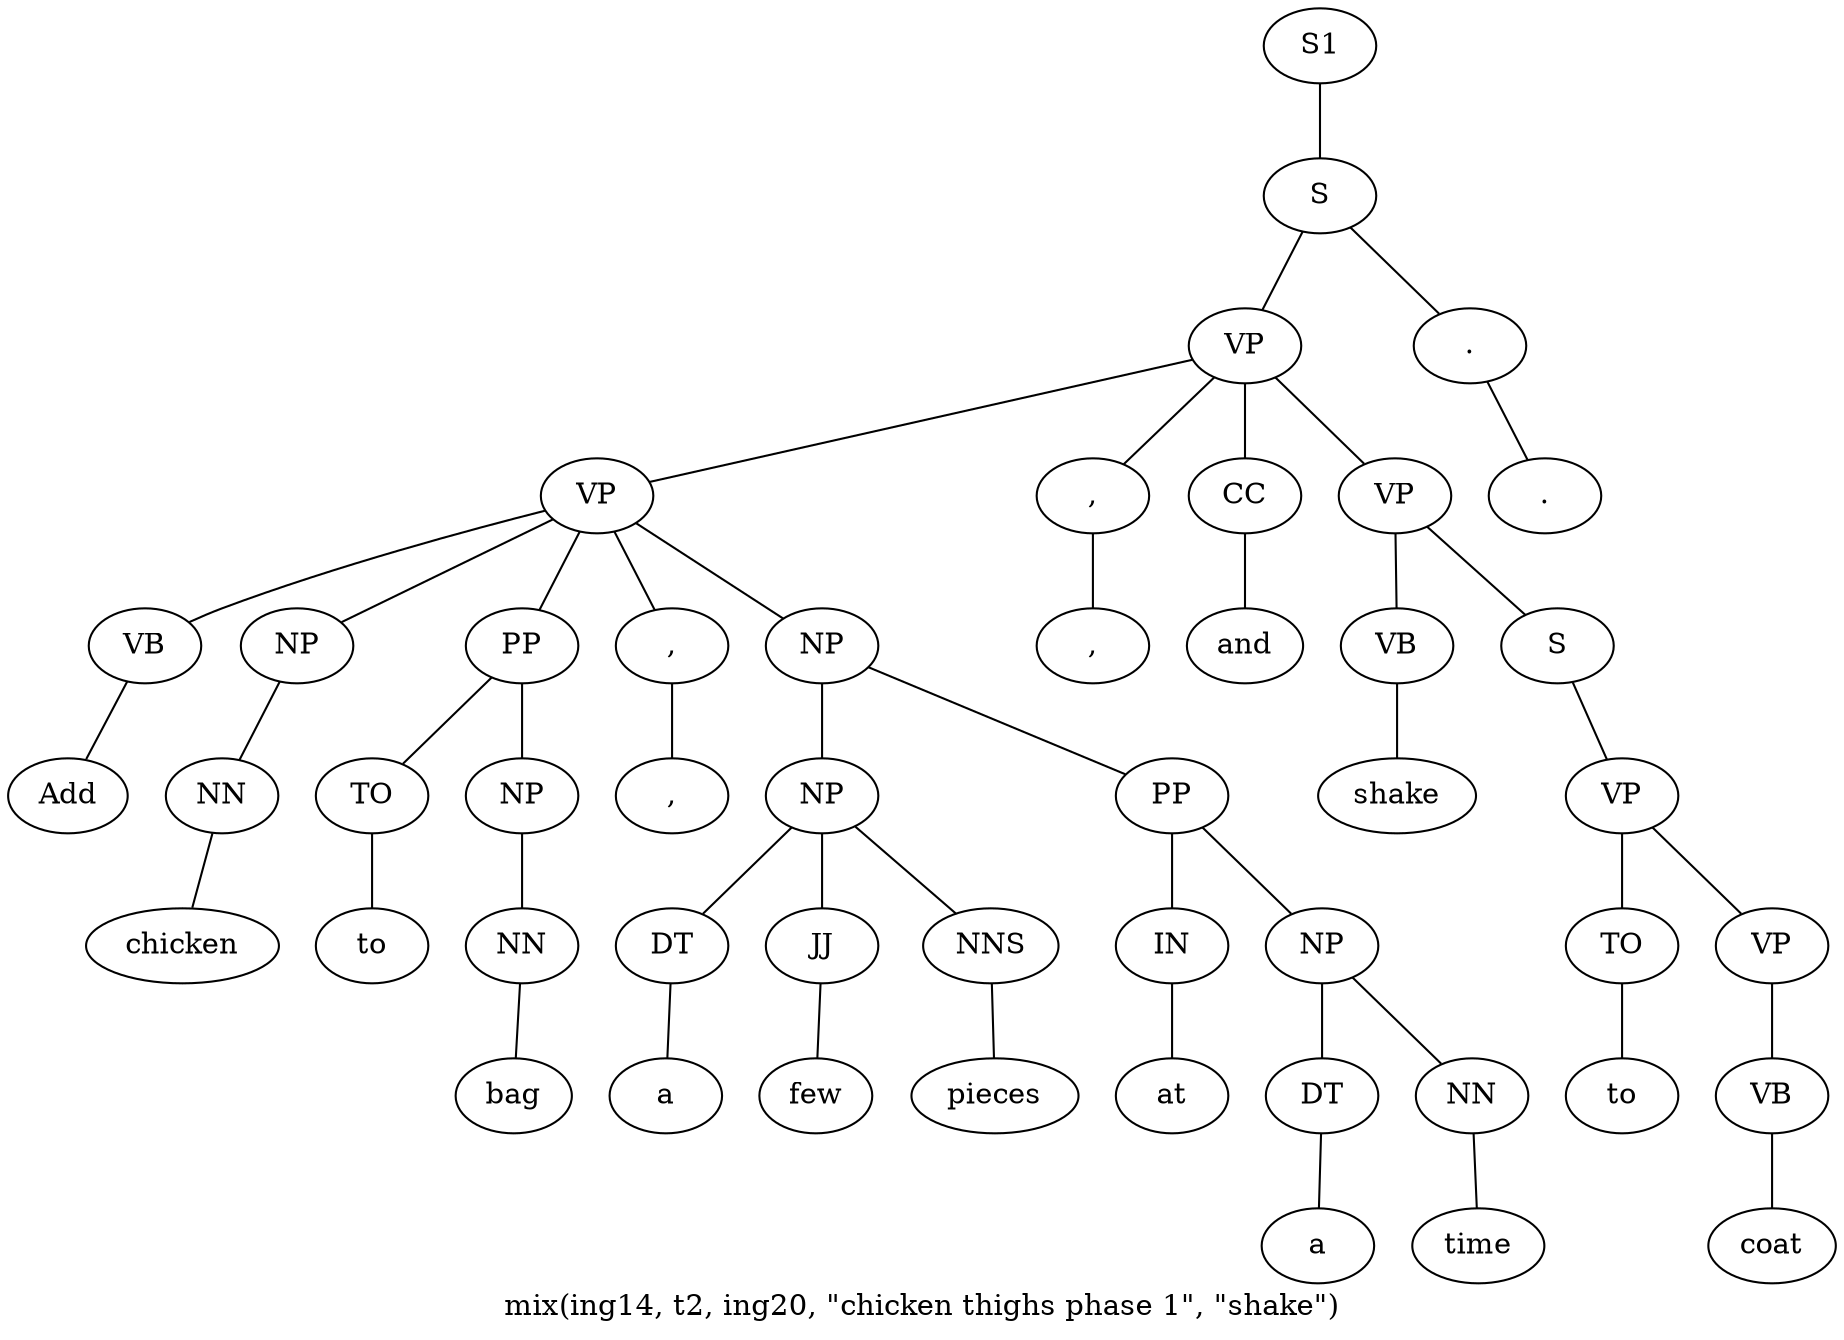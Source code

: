 graph SyntaxGraph {
	label = "mix(ing14, t2, ing20, \"chicken thighs phase 1\", \"shake\")";
	Node0 [label="S1"];
	Node1 [label="S"];
	Node2 [label="VP"];
	Node3 [label="VP"];
	Node4 [label="VB"];
	Node5 [label="Add"];
	Node6 [label="NP"];
	Node7 [label="NN"];
	Node8 [label="chicken"];
	Node9 [label="PP"];
	Node10 [label="TO"];
	Node11 [label="to"];
	Node12 [label="NP"];
	Node13 [label="NN"];
	Node14 [label="bag"];
	Node15 [label=","];
	Node16 [label=","];
	Node17 [label="NP"];
	Node18 [label="NP"];
	Node19 [label="DT"];
	Node20 [label="a"];
	Node21 [label="JJ"];
	Node22 [label="few"];
	Node23 [label="NNS"];
	Node24 [label="pieces"];
	Node25 [label="PP"];
	Node26 [label="IN"];
	Node27 [label="at"];
	Node28 [label="NP"];
	Node29 [label="DT"];
	Node30 [label="a"];
	Node31 [label="NN"];
	Node32 [label="time"];
	Node33 [label=","];
	Node34 [label=","];
	Node35 [label="CC"];
	Node36 [label="and"];
	Node37 [label="VP"];
	Node38 [label="VB"];
	Node39 [label="shake"];
	Node40 [label="S"];
	Node41 [label="VP"];
	Node42 [label="TO"];
	Node43 [label="to"];
	Node44 [label="VP"];
	Node45 [label="VB"];
	Node46 [label="coat"];
	Node47 [label="."];
	Node48 [label="."];

	Node0 -- Node1;
	Node1 -- Node2;
	Node1 -- Node47;
	Node2 -- Node3;
	Node2 -- Node33;
	Node2 -- Node35;
	Node2 -- Node37;
	Node3 -- Node4;
	Node3 -- Node6;
	Node3 -- Node9;
	Node3 -- Node15;
	Node3 -- Node17;
	Node4 -- Node5;
	Node6 -- Node7;
	Node7 -- Node8;
	Node9 -- Node10;
	Node9 -- Node12;
	Node10 -- Node11;
	Node12 -- Node13;
	Node13 -- Node14;
	Node15 -- Node16;
	Node17 -- Node18;
	Node17 -- Node25;
	Node18 -- Node19;
	Node18 -- Node21;
	Node18 -- Node23;
	Node19 -- Node20;
	Node21 -- Node22;
	Node23 -- Node24;
	Node25 -- Node26;
	Node25 -- Node28;
	Node26 -- Node27;
	Node28 -- Node29;
	Node28 -- Node31;
	Node29 -- Node30;
	Node31 -- Node32;
	Node33 -- Node34;
	Node35 -- Node36;
	Node37 -- Node38;
	Node37 -- Node40;
	Node38 -- Node39;
	Node40 -- Node41;
	Node41 -- Node42;
	Node41 -- Node44;
	Node42 -- Node43;
	Node44 -- Node45;
	Node45 -- Node46;
	Node47 -- Node48;
}